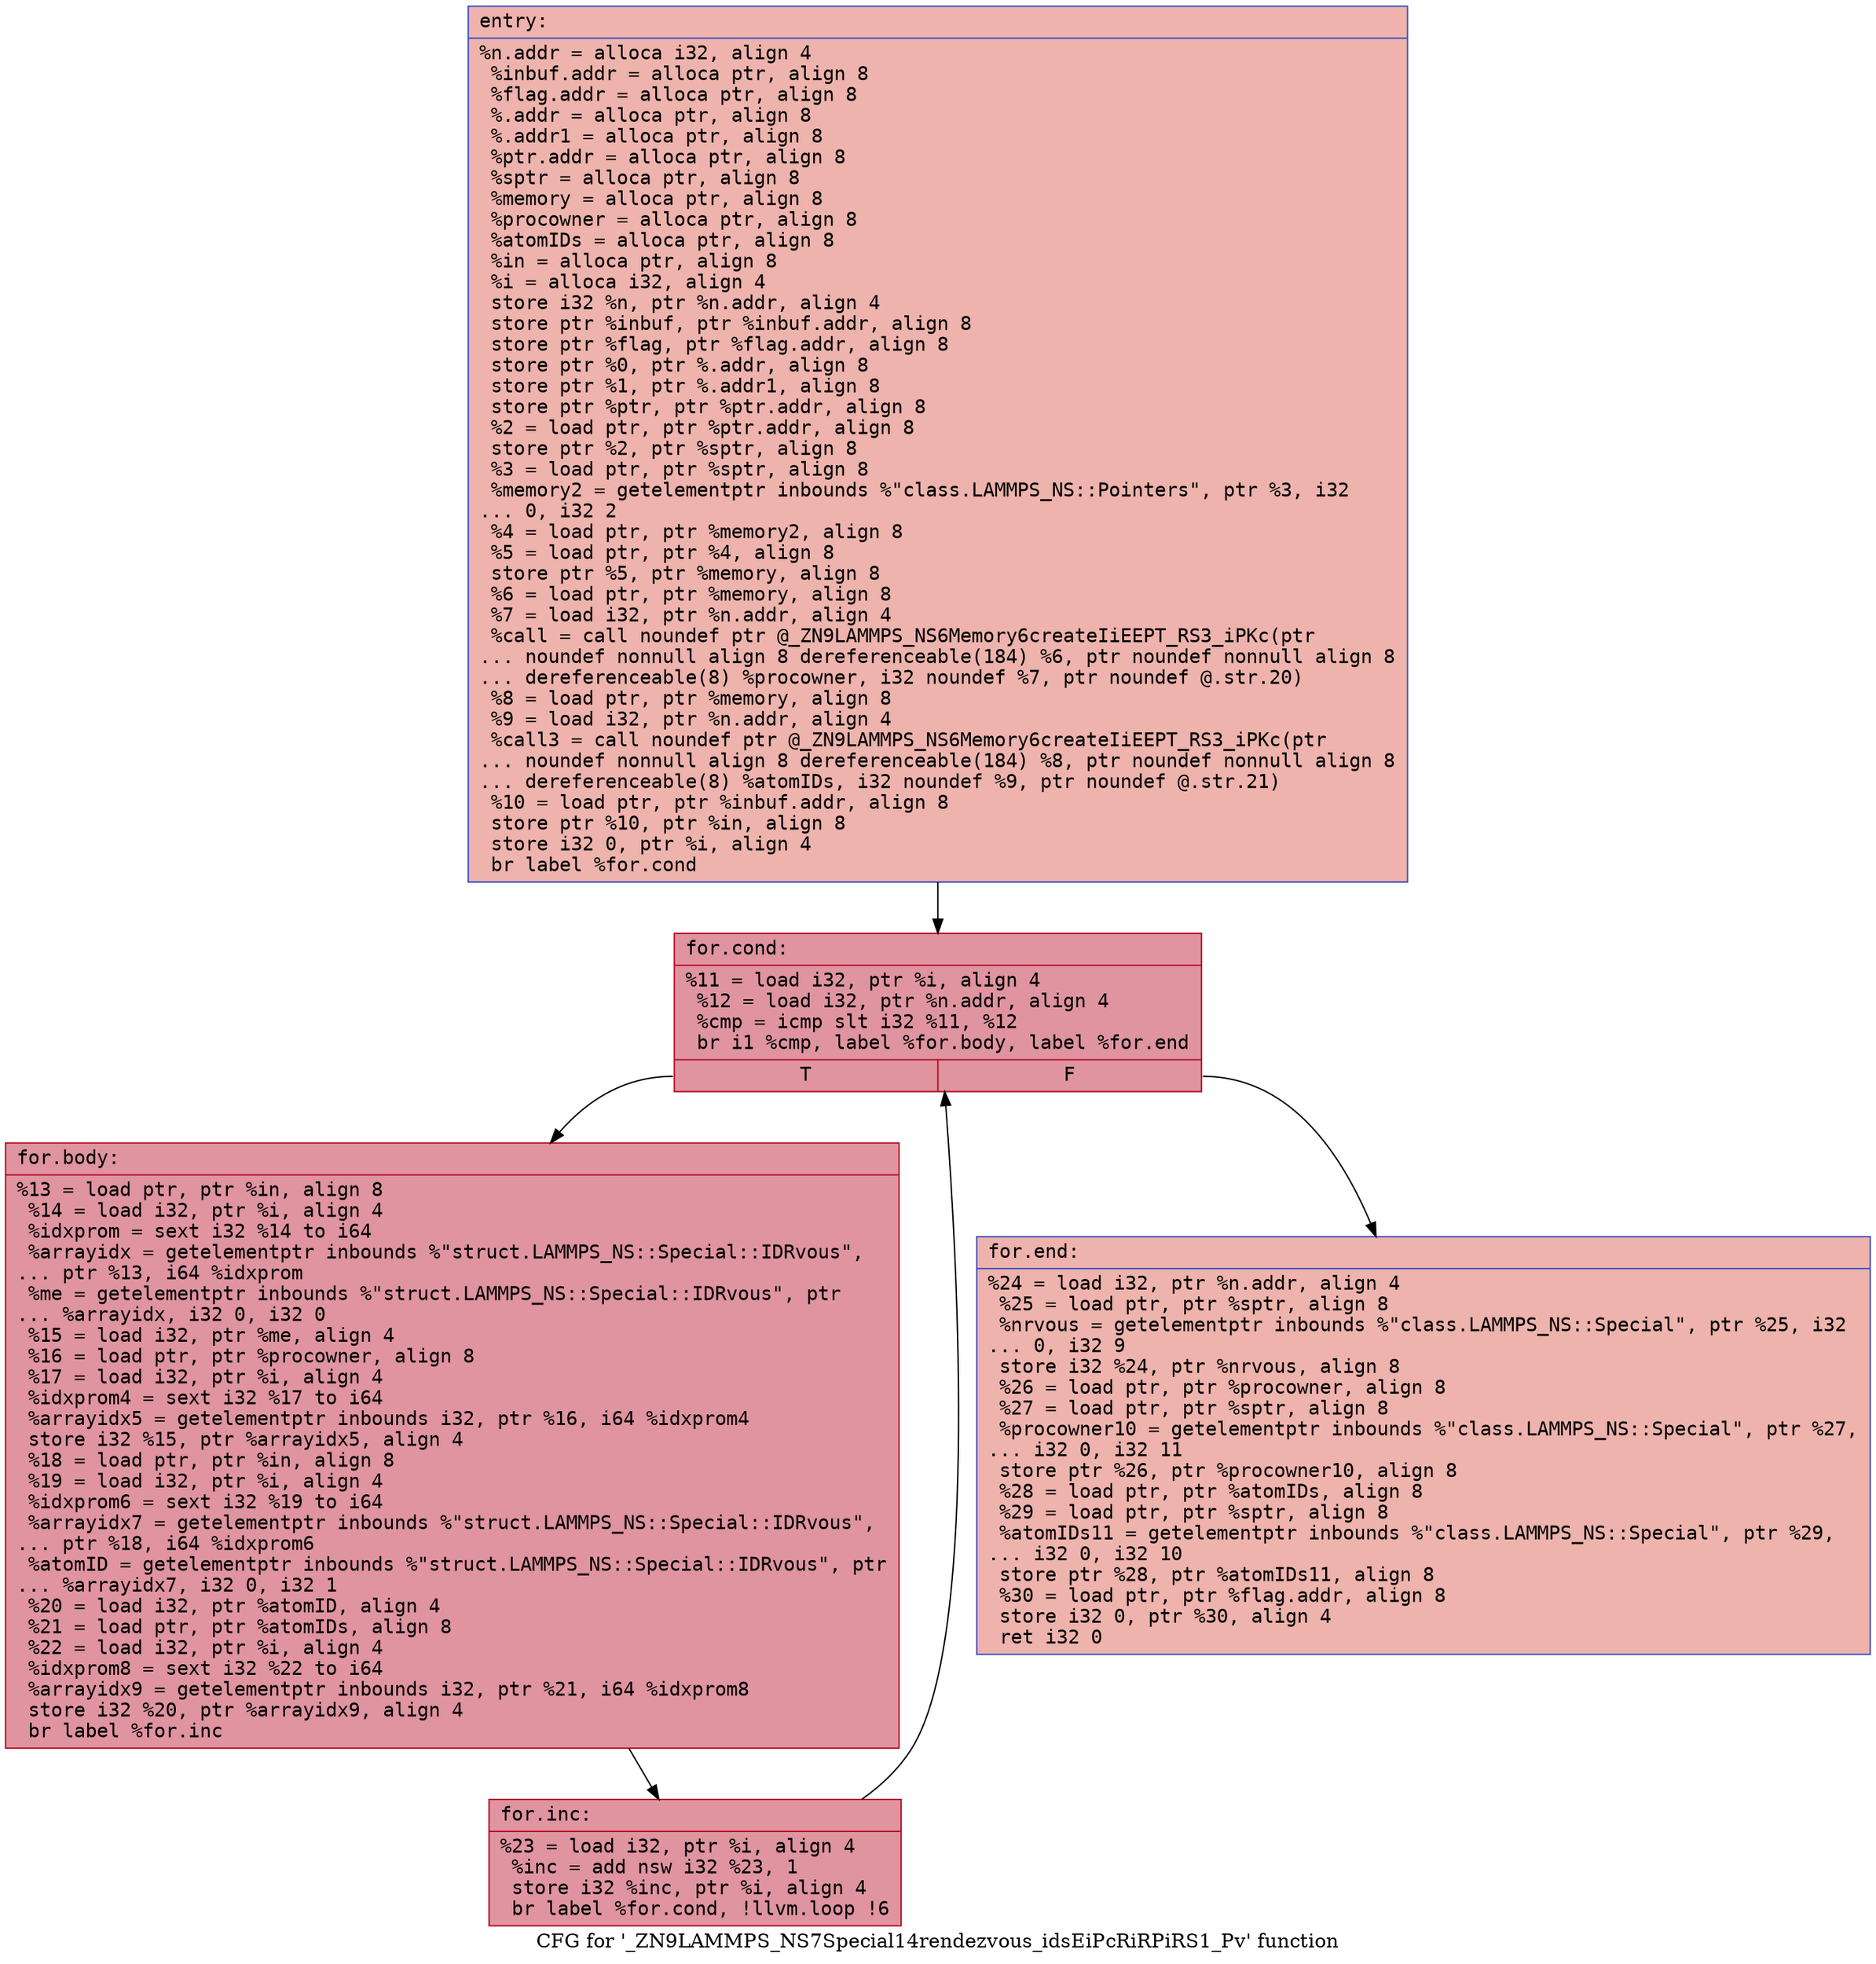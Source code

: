 digraph "CFG for '_ZN9LAMMPS_NS7Special14rendezvous_idsEiPcRiRPiRS1_Pv' function" {
	label="CFG for '_ZN9LAMMPS_NS7Special14rendezvous_idsEiPcRiRPiRS1_Pv' function";

	Node0x555def931d90 [shape=record,color="#3d50c3ff", style=filled, fillcolor="#d6524470" fontname="Courier",label="{entry:\l|  %n.addr = alloca i32, align 4\l  %inbuf.addr = alloca ptr, align 8\l  %flag.addr = alloca ptr, align 8\l  %.addr = alloca ptr, align 8\l  %.addr1 = alloca ptr, align 8\l  %ptr.addr = alloca ptr, align 8\l  %sptr = alloca ptr, align 8\l  %memory = alloca ptr, align 8\l  %procowner = alloca ptr, align 8\l  %atomIDs = alloca ptr, align 8\l  %in = alloca ptr, align 8\l  %i = alloca i32, align 4\l  store i32 %n, ptr %n.addr, align 4\l  store ptr %inbuf, ptr %inbuf.addr, align 8\l  store ptr %flag, ptr %flag.addr, align 8\l  store ptr %0, ptr %.addr, align 8\l  store ptr %1, ptr %.addr1, align 8\l  store ptr %ptr, ptr %ptr.addr, align 8\l  %2 = load ptr, ptr %ptr.addr, align 8\l  store ptr %2, ptr %sptr, align 8\l  %3 = load ptr, ptr %sptr, align 8\l  %memory2 = getelementptr inbounds %\"class.LAMMPS_NS::Pointers\", ptr %3, i32\l... 0, i32 2\l  %4 = load ptr, ptr %memory2, align 8\l  %5 = load ptr, ptr %4, align 8\l  store ptr %5, ptr %memory, align 8\l  %6 = load ptr, ptr %memory, align 8\l  %7 = load i32, ptr %n.addr, align 4\l  %call = call noundef ptr @_ZN9LAMMPS_NS6Memory6createIiEEPT_RS3_iPKc(ptr\l... noundef nonnull align 8 dereferenceable(184) %6, ptr noundef nonnull align 8\l... dereferenceable(8) %procowner, i32 noundef %7, ptr noundef @.str.20)\l  %8 = load ptr, ptr %memory, align 8\l  %9 = load i32, ptr %n.addr, align 4\l  %call3 = call noundef ptr @_ZN9LAMMPS_NS6Memory6createIiEEPT_RS3_iPKc(ptr\l... noundef nonnull align 8 dereferenceable(184) %8, ptr noundef nonnull align 8\l... dereferenceable(8) %atomIDs, i32 noundef %9, ptr noundef @.str.21)\l  %10 = load ptr, ptr %inbuf.addr, align 8\l  store ptr %10, ptr %in, align 8\l  store i32 0, ptr %i, align 4\l  br label %for.cond\l}"];
	Node0x555def931d90 -> Node0x555def933bb0[tooltip="entry -> for.cond\nProbability 100.00%" ];
	Node0x555def933bb0 [shape=record,color="#b70d28ff", style=filled, fillcolor="#b70d2870" fontname="Courier",label="{for.cond:\l|  %11 = load i32, ptr %i, align 4\l  %12 = load i32, ptr %n.addr, align 4\l  %cmp = icmp slt i32 %11, %12\l  br i1 %cmp, label %for.body, label %for.end\l|{<s0>T|<s1>F}}"];
	Node0x555def933bb0:s0 -> Node0x555def933d00[tooltip="for.cond -> for.body\nProbability 96.88%" ];
	Node0x555def933bb0:s1 -> Node0x555def933d80[tooltip="for.cond -> for.end\nProbability 3.12%" ];
	Node0x555def933d00 [shape=record,color="#b70d28ff", style=filled, fillcolor="#b70d2870" fontname="Courier",label="{for.body:\l|  %13 = load ptr, ptr %in, align 8\l  %14 = load i32, ptr %i, align 4\l  %idxprom = sext i32 %14 to i64\l  %arrayidx = getelementptr inbounds %\"struct.LAMMPS_NS::Special::IDRvous\",\l... ptr %13, i64 %idxprom\l  %me = getelementptr inbounds %\"struct.LAMMPS_NS::Special::IDRvous\", ptr\l... %arrayidx, i32 0, i32 0\l  %15 = load i32, ptr %me, align 4\l  %16 = load ptr, ptr %procowner, align 8\l  %17 = load i32, ptr %i, align 4\l  %idxprom4 = sext i32 %17 to i64\l  %arrayidx5 = getelementptr inbounds i32, ptr %16, i64 %idxprom4\l  store i32 %15, ptr %arrayidx5, align 4\l  %18 = load ptr, ptr %in, align 8\l  %19 = load i32, ptr %i, align 4\l  %idxprom6 = sext i32 %19 to i64\l  %arrayidx7 = getelementptr inbounds %\"struct.LAMMPS_NS::Special::IDRvous\",\l... ptr %18, i64 %idxprom6\l  %atomID = getelementptr inbounds %\"struct.LAMMPS_NS::Special::IDRvous\", ptr\l... %arrayidx7, i32 0, i32 1\l  %20 = load i32, ptr %atomID, align 4\l  %21 = load ptr, ptr %atomIDs, align 8\l  %22 = load i32, ptr %i, align 4\l  %idxprom8 = sext i32 %22 to i64\l  %arrayidx9 = getelementptr inbounds i32, ptr %21, i64 %idxprom8\l  store i32 %20, ptr %arrayidx9, align 4\l  br label %for.inc\l}"];
	Node0x555def933d00 -> Node0x555def934de0[tooltip="for.body -> for.inc\nProbability 100.00%" ];
	Node0x555def934de0 [shape=record,color="#b70d28ff", style=filled, fillcolor="#b70d2870" fontname="Courier",label="{for.inc:\l|  %23 = load i32, ptr %i, align 4\l  %inc = add nsw i32 %23, 1\l  store i32 %inc, ptr %i, align 4\l  br label %for.cond, !llvm.loop !6\l}"];
	Node0x555def934de0 -> Node0x555def933bb0[tooltip="for.inc -> for.cond\nProbability 100.00%" ];
	Node0x555def933d80 [shape=record,color="#3d50c3ff", style=filled, fillcolor="#d6524470" fontname="Courier",label="{for.end:\l|  %24 = load i32, ptr %n.addr, align 4\l  %25 = load ptr, ptr %sptr, align 8\l  %nrvous = getelementptr inbounds %\"class.LAMMPS_NS::Special\", ptr %25, i32\l... 0, i32 9\l  store i32 %24, ptr %nrvous, align 8\l  %26 = load ptr, ptr %procowner, align 8\l  %27 = load ptr, ptr %sptr, align 8\l  %procowner10 = getelementptr inbounds %\"class.LAMMPS_NS::Special\", ptr %27,\l... i32 0, i32 11\l  store ptr %26, ptr %procowner10, align 8\l  %28 = load ptr, ptr %atomIDs, align 8\l  %29 = load ptr, ptr %sptr, align 8\l  %atomIDs11 = getelementptr inbounds %\"class.LAMMPS_NS::Special\", ptr %29,\l... i32 0, i32 10\l  store ptr %28, ptr %atomIDs11, align 8\l  %30 = load ptr, ptr %flag.addr, align 8\l  store i32 0, ptr %30, align 4\l  ret i32 0\l}"];
}
